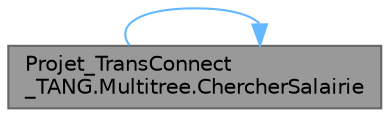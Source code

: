 digraph "Projet_TransConnect_TANG.Multitree.ChercherSalairie"
{
 // LATEX_PDF_SIZE
  bgcolor="transparent";
  edge [fontname=Helvetica,fontsize=10,labelfontname=Helvetica,labelfontsize=10];
  node [fontname=Helvetica,fontsize=10,shape=box,height=0.2,width=0.4];
  rankdir="LR";
  Node1 [id="Node000001",label="Projet_TransConnect\l_TANG.Multitree.ChercherSalairie",height=0.2,width=0.4,color="gray40", fillcolor="grey60", style="filled", fontcolor="black",tooltip="Cherche un salarié par son numéro de sécurité sociale dans l'arborescence."];
  Node1 -> Node1 [id="edge1_Node000001_Node000001",color="steelblue1",style="solid",tooltip=" "];
}
